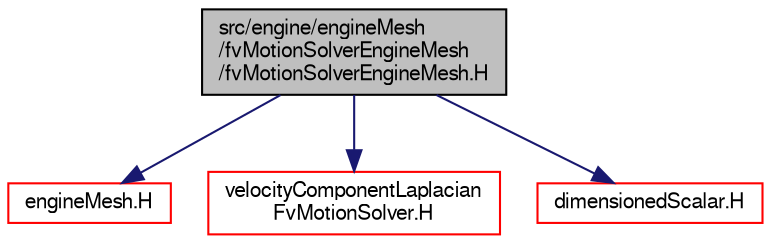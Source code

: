 digraph "src/engine/engineMesh/fvMotionSolverEngineMesh/fvMotionSolverEngineMesh.H"
{
  bgcolor="transparent";
  edge [fontname="FreeSans",fontsize="10",labelfontname="FreeSans",labelfontsize="10"];
  node [fontname="FreeSans",fontsize="10",shape=record];
  Node0 [label="src/engine/engineMesh\l/fvMotionSolverEngineMesh\l/fvMotionSolverEngineMesh.H",height=0.2,width=0.4,color="black", fillcolor="grey75", style="filled", fontcolor="black"];
  Node0 -> Node1 [color="midnightblue",fontsize="10",style="solid",fontname="FreeSans"];
  Node1 [label="engineMesh.H",height=0.2,width=0.4,color="red",URL="$a01010.html"];
  Node0 -> Node291 [color="midnightblue",fontsize="10",style="solid",fontname="FreeSans"];
  Node291 [label="velocityComponentLaplacian\lFvMotionSolver.H",height=0.2,width=0.4,color="red",URL="$a04376.html"];
  Node0 -> Node105 [color="midnightblue",fontsize="10",style="solid",fontname="FreeSans"];
  Node105 [label="dimensionedScalar.H",height=0.2,width=0.4,color="red",URL="$a09347.html"];
}
